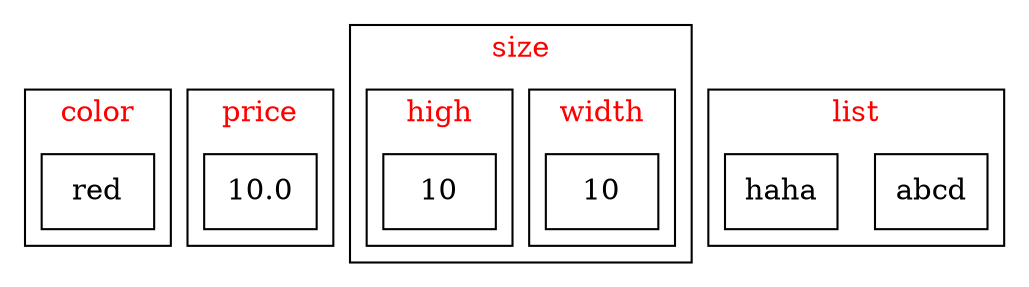 graph {
    node [shape="box"]
    compound = true
    subgraph cluster0 {
        label = <<FONT COLOR="red">color</FONT>>
        0 [label="red"]
    }
    subgraph cluster1 {
        label = <<FONT COLOR="red">price</FONT>>
        1 [label="10.0"]
    }
    subgraph cluster2 {
        label = <<FONT COLOR="red">size</FONT>>
        subgraph cluster3 {
            label = <<FONT COLOR="red">width</FONT>>
            2 [label="10"]    
        }
        subgraph cluster4 {
            label = <<FONT COLOR="red">high</FONT>>
            3 [label="10"]    
        }
    }
    subgraph cluster5 {
        label = <<FONT COLOR="red">list</FONT>>
        4 [label="abcd"]
        5 [label="haha"]
    }
}